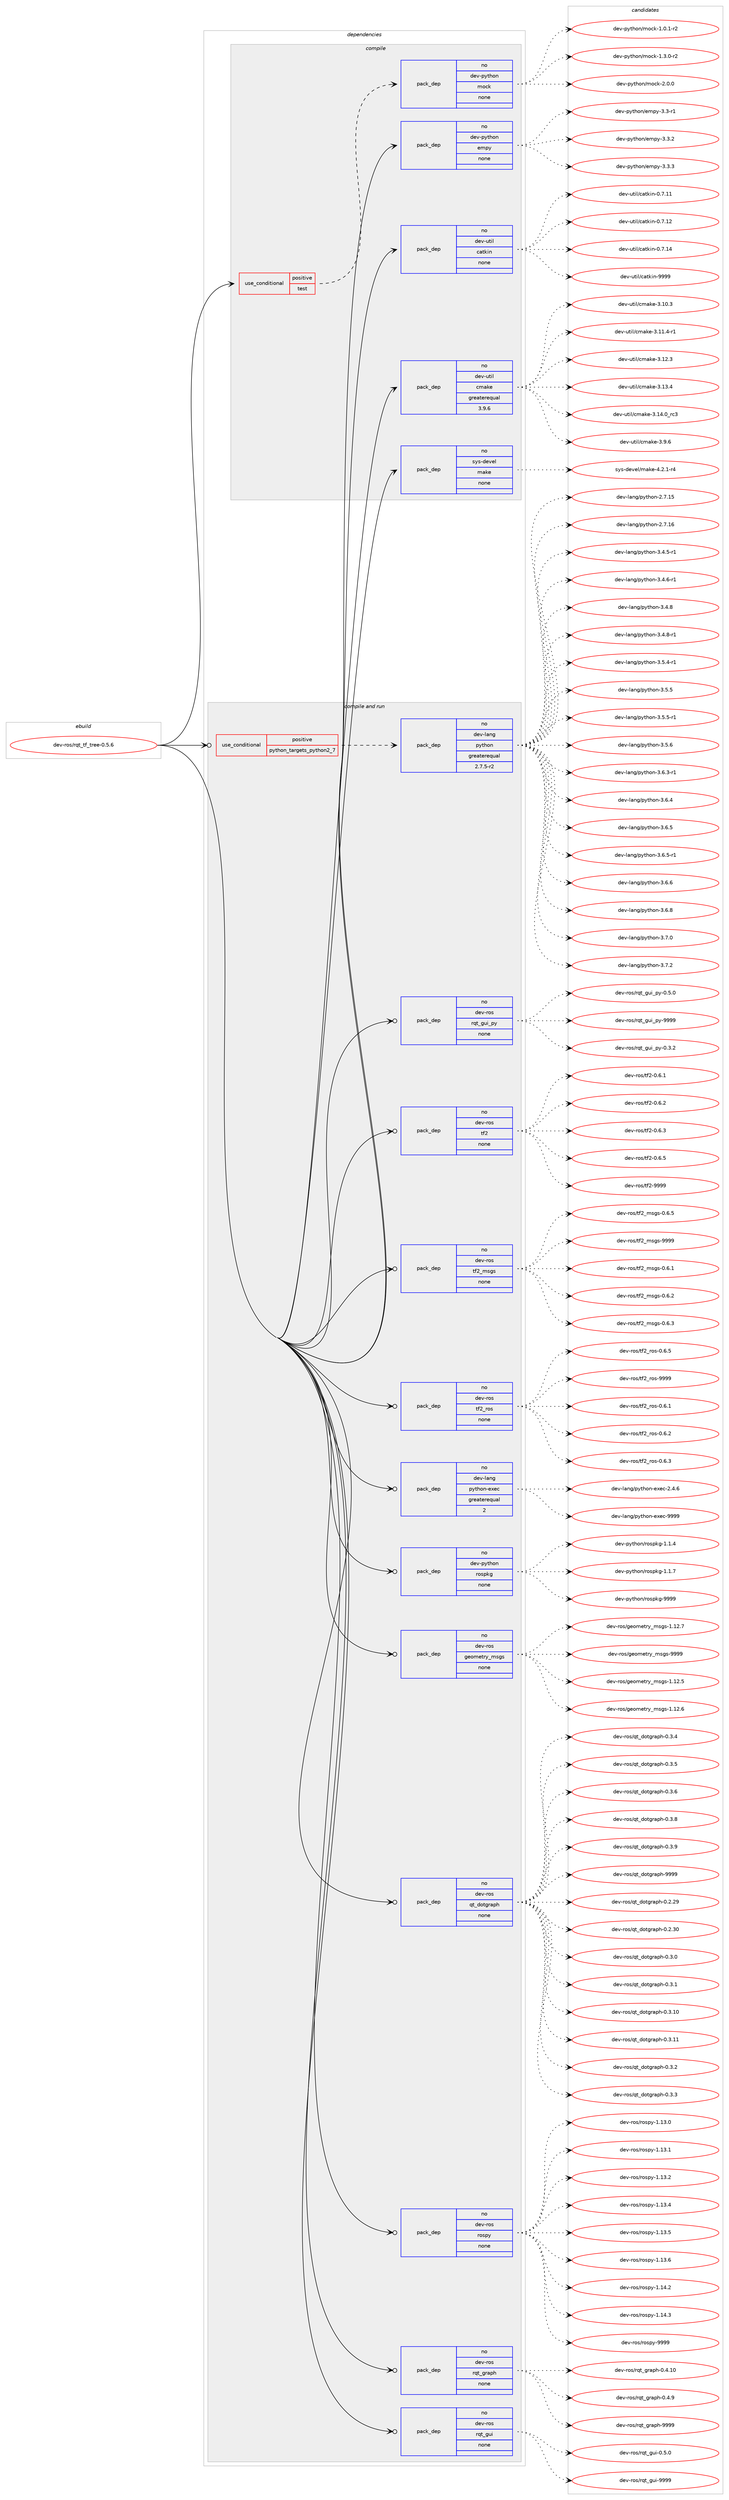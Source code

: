 digraph prolog {

# *************
# Graph options
# *************

newrank=true;
concentrate=true;
compound=true;
graph [rankdir=LR,fontname=Helvetica,fontsize=10,ranksep=1.5];#, ranksep=2.5, nodesep=0.2];
edge  [arrowhead=vee];
node  [fontname=Helvetica,fontsize=10];

# **********
# The ebuild
# **********

subgraph cluster_leftcol {
color=gray;
rank=same;
label=<<i>ebuild</i>>;
id [label="dev-ros/rqt_tf_tree-0.5.6", color=red, width=4, href="../dev-ros/rqt_tf_tree-0.5.6.svg"];
}

# ****************
# The dependencies
# ****************

subgraph cluster_midcol {
color=gray;
label=<<i>dependencies</i>>;
subgraph cluster_compile {
fillcolor="#eeeeee";
style=filled;
label=<<i>compile</i>>;
subgraph cond390560 {
dependency1470226 [label=<<TABLE BORDER="0" CELLBORDER="1" CELLSPACING="0" CELLPADDING="4"><TR><TD ROWSPAN="3" CELLPADDING="10">use_conditional</TD></TR><TR><TD>positive</TD></TR><TR><TD>test</TD></TR></TABLE>>, shape=none, color=red];
subgraph pack1056276 {
dependency1470227 [label=<<TABLE BORDER="0" CELLBORDER="1" CELLSPACING="0" CELLPADDING="4" WIDTH="220"><TR><TD ROWSPAN="6" CELLPADDING="30">pack_dep</TD></TR><TR><TD WIDTH="110">no</TD></TR><TR><TD>dev-python</TD></TR><TR><TD>mock</TD></TR><TR><TD>none</TD></TR><TR><TD></TD></TR></TABLE>>, shape=none, color=blue];
}
dependency1470226:e -> dependency1470227:w [weight=20,style="dashed",arrowhead="vee"];
}
id:e -> dependency1470226:w [weight=20,style="solid",arrowhead="vee"];
subgraph pack1056277 {
dependency1470228 [label=<<TABLE BORDER="0" CELLBORDER="1" CELLSPACING="0" CELLPADDING="4" WIDTH="220"><TR><TD ROWSPAN="6" CELLPADDING="30">pack_dep</TD></TR><TR><TD WIDTH="110">no</TD></TR><TR><TD>dev-python</TD></TR><TR><TD>empy</TD></TR><TR><TD>none</TD></TR><TR><TD></TD></TR></TABLE>>, shape=none, color=blue];
}
id:e -> dependency1470228:w [weight=20,style="solid",arrowhead="vee"];
subgraph pack1056278 {
dependency1470229 [label=<<TABLE BORDER="0" CELLBORDER="1" CELLSPACING="0" CELLPADDING="4" WIDTH="220"><TR><TD ROWSPAN="6" CELLPADDING="30">pack_dep</TD></TR><TR><TD WIDTH="110">no</TD></TR><TR><TD>dev-util</TD></TR><TR><TD>catkin</TD></TR><TR><TD>none</TD></TR><TR><TD></TD></TR></TABLE>>, shape=none, color=blue];
}
id:e -> dependency1470229:w [weight=20,style="solid",arrowhead="vee"];
subgraph pack1056279 {
dependency1470230 [label=<<TABLE BORDER="0" CELLBORDER="1" CELLSPACING="0" CELLPADDING="4" WIDTH="220"><TR><TD ROWSPAN="6" CELLPADDING="30">pack_dep</TD></TR><TR><TD WIDTH="110">no</TD></TR><TR><TD>dev-util</TD></TR><TR><TD>cmake</TD></TR><TR><TD>greaterequal</TD></TR><TR><TD>3.9.6</TD></TR></TABLE>>, shape=none, color=blue];
}
id:e -> dependency1470230:w [weight=20,style="solid",arrowhead="vee"];
subgraph pack1056280 {
dependency1470231 [label=<<TABLE BORDER="0" CELLBORDER="1" CELLSPACING="0" CELLPADDING="4" WIDTH="220"><TR><TD ROWSPAN="6" CELLPADDING="30">pack_dep</TD></TR><TR><TD WIDTH="110">no</TD></TR><TR><TD>sys-devel</TD></TR><TR><TD>make</TD></TR><TR><TD>none</TD></TR><TR><TD></TD></TR></TABLE>>, shape=none, color=blue];
}
id:e -> dependency1470231:w [weight=20,style="solid",arrowhead="vee"];
}
subgraph cluster_compileandrun {
fillcolor="#eeeeee";
style=filled;
label=<<i>compile and run</i>>;
subgraph cond390561 {
dependency1470232 [label=<<TABLE BORDER="0" CELLBORDER="1" CELLSPACING="0" CELLPADDING="4"><TR><TD ROWSPAN="3" CELLPADDING="10">use_conditional</TD></TR><TR><TD>positive</TD></TR><TR><TD>python_targets_python2_7</TD></TR></TABLE>>, shape=none, color=red];
subgraph pack1056281 {
dependency1470233 [label=<<TABLE BORDER="0" CELLBORDER="1" CELLSPACING="0" CELLPADDING="4" WIDTH="220"><TR><TD ROWSPAN="6" CELLPADDING="30">pack_dep</TD></TR><TR><TD WIDTH="110">no</TD></TR><TR><TD>dev-lang</TD></TR><TR><TD>python</TD></TR><TR><TD>greaterequal</TD></TR><TR><TD>2.7.5-r2</TD></TR></TABLE>>, shape=none, color=blue];
}
dependency1470232:e -> dependency1470233:w [weight=20,style="dashed",arrowhead="vee"];
}
id:e -> dependency1470232:w [weight=20,style="solid",arrowhead="odotvee"];
subgraph pack1056282 {
dependency1470234 [label=<<TABLE BORDER="0" CELLBORDER="1" CELLSPACING="0" CELLPADDING="4" WIDTH="220"><TR><TD ROWSPAN="6" CELLPADDING="30">pack_dep</TD></TR><TR><TD WIDTH="110">no</TD></TR><TR><TD>dev-lang</TD></TR><TR><TD>python-exec</TD></TR><TR><TD>greaterequal</TD></TR><TR><TD>2</TD></TR></TABLE>>, shape=none, color=blue];
}
id:e -> dependency1470234:w [weight=20,style="solid",arrowhead="odotvee"];
subgraph pack1056283 {
dependency1470235 [label=<<TABLE BORDER="0" CELLBORDER="1" CELLSPACING="0" CELLPADDING="4" WIDTH="220"><TR><TD ROWSPAN="6" CELLPADDING="30">pack_dep</TD></TR><TR><TD WIDTH="110">no</TD></TR><TR><TD>dev-python</TD></TR><TR><TD>rospkg</TD></TR><TR><TD>none</TD></TR><TR><TD></TD></TR></TABLE>>, shape=none, color=blue];
}
id:e -> dependency1470235:w [weight=20,style="solid",arrowhead="odotvee"];
subgraph pack1056284 {
dependency1470236 [label=<<TABLE BORDER="0" CELLBORDER="1" CELLSPACING="0" CELLPADDING="4" WIDTH="220"><TR><TD ROWSPAN="6" CELLPADDING="30">pack_dep</TD></TR><TR><TD WIDTH="110">no</TD></TR><TR><TD>dev-ros</TD></TR><TR><TD>geometry_msgs</TD></TR><TR><TD>none</TD></TR><TR><TD></TD></TR></TABLE>>, shape=none, color=blue];
}
id:e -> dependency1470236:w [weight=20,style="solid",arrowhead="odotvee"];
subgraph pack1056285 {
dependency1470237 [label=<<TABLE BORDER="0" CELLBORDER="1" CELLSPACING="0" CELLPADDING="4" WIDTH="220"><TR><TD ROWSPAN="6" CELLPADDING="30">pack_dep</TD></TR><TR><TD WIDTH="110">no</TD></TR><TR><TD>dev-ros</TD></TR><TR><TD>qt_dotgraph</TD></TR><TR><TD>none</TD></TR><TR><TD></TD></TR></TABLE>>, shape=none, color=blue];
}
id:e -> dependency1470237:w [weight=20,style="solid",arrowhead="odotvee"];
subgraph pack1056286 {
dependency1470238 [label=<<TABLE BORDER="0" CELLBORDER="1" CELLSPACING="0" CELLPADDING="4" WIDTH="220"><TR><TD ROWSPAN="6" CELLPADDING="30">pack_dep</TD></TR><TR><TD WIDTH="110">no</TD></TR><TR><TD>dev-ros</TD></TR><TR><TD>rospy</TD></TR><TR><TD>none</TD></TR><TR><TD></TD></TR></TABLE>>, shape=none, color=blue];
}
id:e -> dependency1470238:w [weight=20,style="solid",arrowhead="odotvee"];
subgraph pack1056287 {
dependency1470239 [label=<<TABLE BORDER="0" CELLBORDER="1" CELLSPACING="0" CELLPADDING="4" WIDTH="220"><TR><TD ROWSPAN="6" CELLPADDING="30">pack_dep</TD></TR><TR><TD WIDTH="110">no</TD></TR><TR><TD>dev-ros</TD></TR><TR><TD>rqt_graph</TD></TR><TR><TD>none</TD></TR><TR><TD></TD></TR></TABLE>>, shape=none, color=blue];
}
id:e -> dependency1470239:w [weight=20,style="solid",arrowhead="odotvee"];
subgraph pack1056288 {
dependency1470240 [label=<<TABLE BORDER="0" CELLBORDER="1" CELLSPACING="0" CELLPADDING="4" WIDTH="220"><TR><TD ROWSPAN="6" CELLPADDING="30">pack_dep</TD></TR><TR><TD WIDTH="110">no</TD></TR><TR><TD>dev-ros</TD></TR><TR><TD>rqt_gui</TD></TR><TR><TD>none</TD></TR><TR><TD></TD></TR></TABLE>>, shape=none, color=blue];
}
id:e -> dependency1470240:w [weight=20,style="solid",arrowhead="odotvee"];
subgraph pack1056289 {
dependency1470241 [label=<<TABLE BORDER="0" CELLBORDER="1" CELLSPACING="0" CELLPADDING="4" WIDTH="220"><TR><TD ROWSPAN="6" CELLPADDING="30">pack_dep</TD></TR><TR><TD WIDTH="110">no</TD></TR><TR><TD>dev-ros</TD></TR><TR><TD>rqt_gui_py</TD></TR><TR><TD>none</TD></TR><TR><TD></TD></TR></TABLE>>, shape=none, color=blue];
}
id:e -> dependency1470241:w [weight=20,style="solid",arrowhead="odotvee"];
subgraph pack1056290 {
dependency1470242 [label=<<TABLE BORDER="0" CELLBORDER="1" CELLSPACING="0" CELLPADDING="4" WIDTH="220"><TR><TD ROWSPAN="6" CELLPADDING="30">pack_dep</TD></TR><TR><TD WIDTH="110">no</TD></TR><TR><TD>dev-ros</TD></TR><TR><TD>tf2</TD></TR><TR><TD>none</TD></TR><TR><TD></TD></TR></TABLE>>, shape=none, color=blue];
}
id:e -> dependency1470242:w [weight=20,style="solid",arrowhead="odotvee"];
subgraph pack1056291 {
dependency1470243 [label=<<TABLE BORDER="0" CELLBORDER="1" CELLSPACING="0" CELLPADDING="4" WIDTH="220"><TR><TD ROWSPAN="6" CELLPADDING="30">pack_dep</TD></TR><TR><TD WIDTH="110">no</TD></TR><TR><TD>dev-ros</TD></TR><TR><TD>tf2_msgs</TD></TR><TR><TD>none</TD></TR><TR><TD></TD></TR></TABLE>>, shape=none, color=blue];
}
id:e -> dependency1470243:w [weight=20,style="solid",arrowhead="odotvee"];
subgraph pack1056292 {
dependency1470244 [label=<<TABLE BORDER="0" CELLBORDER="1" CELLSPACING="0" CELLPADDING="4" WIDTH="220"><TR><TD ROWSPAN="6" CELLPADDING="30">pack_dep</TD></TR><TR><TD WIDTH="110">no</TD></TR><TR><TD>dev-ros</TD></TR><TR><TD>tf2_ros</TD></TR><TR><TD>none</TD></TR><TR><TD></TD></TR></TABLE>>, shape=none, color=blue];
}
id:e -> dependency1470244:w [weight=20,style="solid",arrowhead="odotvee"];
}
subgraph cluster_run {
fillcolor="#eeeeee";
style=filled;
label=<<i>run</i>>;
}
}

# **************
# The candidates
# **************

subgraph cluster_choices {
rank=same;
color=gray;
label=<<i>candidates</i>>;

subgraph choice1056276 {
color=black;
nodesep=1;
choice1001011184511212111610411111047109111991074549464846494511450 [label="dev-python/mock-1.0.1-r2", color=red, width=4,href="../dev-python/mock-1.0.1-r2.svg"];
choice1001011184511212111610411111047109111991074549465146484511450 [label="dev-python/mock-1.3.0-r2", color=red, width=4,href="../dev-python/mock-1.3.0-r2.svg"];
choice100101118451121211161041111104710911199107455046484648 [label="dev-python/mock-2.0.0", color=red, width=4,href="../dev-python/mock-2.0.0.svg"];
dependency1470227:e -> choice1001011184511212111610411111047109111991074549464846494511450:w [style=dotted,weight="100"];
dependency1470227:e -> choice1001011184511212111610411111047109111991074549465146484511450:w [style=dotted,weight="100"];
dependency1470227:e -> choice100101118451121211161041111104710911199107455046484648:w [style=dotted,weight="100"];
}
subgraph choice1056277 {
color=black;
nodesep=1;
choice1001011184511212111610411111047101109112121455146514511449 [label="dev-python/empy-3.3-r1", color=red, width=4,href="../dev-python/empy-3.3-r1.svg"];
choice1001011184511212111610411111047101109112121455146514650 [label="dev-python/empy-3.3.2", color=red, width=4,href="../dev-python/empy-3.3.2.svg"];
choice1001011184511212111610411111047101109112121455146514651 [label="dev-python/empy-3.3.3", color=red, width=4,href="../dev-python/empy-3.3.3.svg"];
dependency1470228:e -> choice1001011184511212111610411111047101109112121455146514511449:w [style=dotted,weight="100"];
dependency1470228:e -> choice1001011184511212111610411111047101109112121455146514650:w [style=dotted,weight="100"];
dependency1470228:e -> choice1001011184511212111610411111047101109112121455146514651:w [style=dotted,weight="100"];
}
subgraph choice1056278 {
color=black;
nodesep=1;
choice1001011184511711610510847999711610710511045484655464949 [label="dev-util/catkin-0.7.11", color=red, width=4,href="../dev-util/catkin-0.7.11.svg"];
choice1001011184511711610510847999711610710511045484655464950 [label="dev-util/catkin-0.7.12", color=red, width=4,href="../dev-util/catkin-0.7.12.svg"];
choice1001011184511711610510847999711610710511045484655464952 [label="dev-util/catkin-0.7.14", color=red, width=4,href="../dev-util/catkin-0.7.14.svg"];
choice100101118451171161051084799971161071051104557575757 [label="dev-util/catkin-9999", color=red, width=4,href="../dev-util/catkin-9999.svg"];
dependency1470229:e -> choice1001011184511711610510847999711610710511045484655464949:w [style=dotted,weight="100"];
dependency1470229:e -> choice1001011184511711610510847999711610710511045484655464950:w [style=dotted,weight="100"];
dependency1470229:e -> choice1001011184511711610510847999711610710511045484655464952:w [style=dotted,weight="100"];
dependency1470229:e -> choice100101118451171161051084799971161071051104557575757:w [style=dotted,weight="100"];
}
subgraph choice1056279 {
color=black;
nodesep=1;
choice1001011184511711610510847991099710710145514649484651 [label="dev-util/cmake-3.10.3", color=red, width=4,href="../dev-util/cmake-3.10.3.svg"];
choice10010111845117116105108479910997107101455146494946524511449 [label="dev-util/cmake-3.11.4-r1", color=red, width=4,href="../dev-util/cmake-3.11.4-r1.svg"];
choice1001011184511711610510847991099710710145514649504651 [label="dev-util/cmake-3.12.3", color=red, width=4,href="../dev-util/cmake-3.12.3.svg"];
choice1001011184511711610510847991099710710145514649514652 [label="dev-util/cmake-3.13.4", color=red, width=4,href="../dev-util/cmake-3.13.4.svg"];
choice1001011184511711610510847991099710710145514649524648951149951 [label="dev-util/cmake-3.14.0_rc3", color=red, width=4,href="../dev-util/cmake-3.14.0_rc3.svg"];
choice10010111845117116105108479910997107101455146574654 [label="dev-util/cmake-3.9.6", color=red, width=4,href="../dev-util/cmake-3.9.6.svg"];
dependency1470230:e -> choice1001011184511711610510847991099710710145514649484651:w [style=dotted,weight="100"];
dependency1470230:e -> choice10010111845117116105108479910997107101455146494946524511449:w [style=dotted,weight="100"];
dependency1470230:e -> choice1001011184511711610510847991099710710145514649504651:w [style=dotted,weight="100"];
dependency1470230:e -> choice1001011184511711610510847991099710710145514649514652:w [style=dotted,weight="100"];
dependency1470230:e -> choice1001011184511711610510847991099710710145514649524648951149951:w [style=dotted,weight="100"];
dependency1470230:e -> choice10010111845117116105108479910997107101455146574654:w [style=dotted,weight="100"];
}
subgraph choice1056280 {
color=black;
nodesep=1;
choice1151211154510010111810110847109971071014552465046494511452 [label="sys-devel/make-4.2.1-r4", color=red, width=4,href="../sys-devel/make-4.2.1-r4.svg"];
dependency1470231:e -> choice1151211154510010111810110847109971071014552465046494511452:w [style=dotted,weight="100"];
}
subgraph choice1056281 {
color=black;
nodesep=1;
choice10010111845108971101034711212111610411111045504655464953 [label="dev-lang/python-2.7.15", color=red, width=4,href="../dev-lang/python-2.7.15.svg"];
choice10010111845108971101034711212111610411111045504655464954 [label="dev-lang/python-2.7.16", color=red, width=4,href="../dev-lang/python-2.7.16.svg"];
choice1001011184510897110103471121211161041111104551465246534511449 [label="dev-lang/python-3.4.5-r1", color=red, width=4,href="../dev-lang/python-3.4.5-r1.svg"];
choice1001011184510897110103471121211161041111104551465246544511449 [label="dev-lang/python-3.4.6-r1", color=red, width=4,href="../dev-lang/python-3.4.6-r1.svg"];
choice100101118451089711010347112121116104111110455146524656 [label="dev-lang/python-3.4.8", color=red, width=4,href="../dev-lang/python-3.4.8.svg"];
choice1001011184510897110103471121211161041111104551465246564511449 [label="dev-lang/python-3.4.8-r1", color=red, width=4,href="../dev-lang/python-3.4.8-r1.svg"];
choice1001011184510897110103471121211161041111104551465346524511449 [label="dev-lang/python-3.5.4-r1", color=red, width=4,href="../dev-lang/python-3.5.4-r1.svg"];
choice100101118451089711010347112121116104111110455146534653 [label="dev-lang/python-3.5.5", color=red, width=4,href="../dev-lang/python-3.5.5.svg"];
choice1001011184510897110103471121211161041111104551465346534511449 [label="dev-lang/python-3.5.5-r1", color=red, width=4,href="../dev-lang/python-3.5.5-r1.svg"];
choice100101118451089711010347112121116104111110455146534654 [label="dev-lang/python-3.5.6", color=red, width=4,href="../dev-lang/python-3.5.6.svg"];
choice1001011184510897110103471121211161041111104551465446514511449 [label="dev-lang/python-3.6.3-r1", color=red, width=4,href="../dev-lang/python-3.6.3-r1.svg"];
choice100101118451089711010347112121116104111110455146544652 [label="dev-lang/python-3.6.4", color=red, width=4,href="../dev-lang/python-3.6.4.svg"];
choice100101118451089711010347112121116104111110455146544653 [label="dev-lang/python-3.6.5", color=red, width=4,href="../dev-lang/python-3.6.5.svg"];
choice1001011184510897110103471121211161041111104551465446534511449 [label="dev-lang/python-3.6.5-r1", color=red, width=4,href="../dev-lang/python-3.6.5-r1.svg"];
choice100101118451089711010347112121116104111110455146544654 [label="dev-lang/python-3.6.6", color=red, width=4,href="../dev-lang/python-3.6.6.svg"];
choice100101118451089711010347112121116104111110455146544656 [label="dev-lang/python-3.6.8", color=red, width=4,href="../dev-lang/python-3.6.8.svg"];
choice100101118451089711010347112121116104111110455146554648 [label="dev-lang/python-3.7.0", color=red, width=4,href="../dev-lang/python-3.7.0.svg"];
choice100101118451089711010347112121116104111110455146554650 [label="dev-lang/python-3.7.2", color=red, width=4,href="../dev-lang/python-3.7.2.svg"];
dependency1470233:e -> choice10010111845108971101034711212111610411111045504655464953:w [style=dotted,weight="100"];
dependency1470233:e -> choice10010111845108971101034711212111610411111045504655464954:w [style=dotted,weight="100"];
dependency1470233:e -> choice1001011184510897110103471121211161041111104551465246534511449:w [style=dotted,weight="100"];
dependency1470233:e -> choice1001011184510897110103471121211161041111104551465246544511449:w [style=dotted,weight="100"];
dependency1470233:e -> choice100101118451089711010347112121116104111110455146524656:w [style=dotted,weight="100"];
dependency1470233:e -> choice1001011184510897110103471121211161041111104551465246564511449:w [style=dotted,weight="100"];
dependency1470233:e -> choice1001011184510897110103471121211161041111104551465346524511449:w [style=dotted,weight="100"];
dependency1470233:e -> choice100101118451089711010347112121116104111110455146534653:w [style=dotted,weight="100"];
dependency1470233:e -> choice1001011184510897110103471121211161041111104551465346534511449:w [style=dotted,weight="100"];
dependency1470233:e -> choice100101118451089711010347112121116104111110455146534654:w [style=dotted,weight="100"];
dependency1470233:e -> choice1001011184510897110103471121211161041111104551465446514511449:w [style=dotted,weight="100"];
dependency1470233:e -> choice100101118451089711010347112121116104111110455146544652:w [style=dotted,weight="100"];
dependency1470233:e -> choice100101118451089711010347112121116104111110455146544653:w [style=dotted,weight="100"];
dependency1470233:e -> choice1001011184510897110103471121211161041111104551465446534511449:w [style=dotted,weight="100"];
dependency1470233:e -> choice100101118451089711010347112121116104111110455146544654:w [style=dotted,weight="100"];
dependency1470233:e -> choice100101118451089711010347112121116104111110455146544656:w [style=dotted,weight="100"];
dependency1470233:e -> choice100101118451089711010347112121116104111110455146554648:w [style=dotted,weight="100"];
dependency1470233:e -> choice100101118451089711010347112121116104111110455146554650:w [style=dotted,weight="100"];
}
subgraph choice1056282 {
color=black;
nodesep=1;
choice1001011184510897110103471121211161041111104510112010199455046524654 [label="dev-lang/python-exec-2.4.6", color=red, width=4,href="../dev-lang/python-exec-2.4.6.svg"];
choice10010111845108971101034711212111610411111045101120101994557575757 [label="dev-lang/python-exec-9999", color=red, width=4,href="../dev-lang/python-exec-9999.svg"];
dependency1470234:e -> choice1001011184510897110103471121211161041111104510112010199455046524654:w [style=dotted,weight="100"];
dependency1470234:e -> choice10010111845108971101034711212111610411111045101120101994557575757:w [style=dotted,weight="100"];
}
subgraph choice1056283 {
color=black;
nodesep=1;
choice1001011184511212111610411111047114111115112107103454946494652 [label="dev-python/rospkg-1.1.4", color=red, width=4,href="../dev-python/rospkg-1.1.4.svg"];
choice1001011184511212111610411111047114111115112107103454946494655 [label="dev-python/rospkg-1.1.7", color=red, width=4,href="../dev-python/rospkg-1.1.7.svg"];
choice10010111845112121116104111110471141111151121071034557575757 [label="dev-python/rospkg-9999", color=red, width=4,href="../dev-python/rospkg-9999.svg"];
dependency1470235:e -> choice1001011184511212111610411111047114111115112107103454946494652:w [style=dotted,weight="100"];
dependency1470235:e -> choice1001011184511212111610411111047114111115112107103454946494655:w [style=dotted,weight="100"];
dependency1470235:e -> choice10010111845112121116104111110471141111151121071034557575757:w [style=dotted,weight="100"];
}
subgraph choice1056284 {
color=black;
nodesep=1;
choice10010111845114111115471031011111091011161141219510911510311545494649504653 [label="dev-ros/geometry_msgs-1.12.5", color=red, width=4,href="../dev-ros/geometry_msgs-1.12.5.svg"];
choice10010111845114111115471031011111091011161141219510911510311545494649504654 [label="dev-ros/geometry_msgs-1.12.6", color=red, width=4,href="../dev-ros/geometry_msgs-1.12.6.svg"];
choice10010111845114111115471031011111091011161141219510911510311545494649504655 [label="dev-ros/geometry_msgs-1.12.7", color=red, width=4,href="../dev-ros/geometry_msgs-1.12.7.svg"];
choice1001011184511411111547103101111109101116114121951091151031154557575757 [label="dev-ros/geometry_msgs-9999", color=red, width=4,href="../dev-ros/geometry_msgs-9999.svg"];
dependency1470236:e -> choice10010111845114111115471031011111091011161141219510911510311545494649504653:w [style=dotted,weight="100"];
dependency1470236:e -> choice10010111845114111115471031011111091011161141219510911510311545494649504654:w [style=dotted,weight="100"];
dependency1470236:e -> choice10010111845114111115471031011111091011161141219510911510311545494649504655:w [style=dotted,weight="100"];
dependency1470236:e -> choice1001011184511411111547103101111109101116114121951091151031154557575757:w [style=dotted,weight="100"];
}
subgraph choice1056285 {
color=black;
nodesep=1;
choice1001011184511411111547113116951001111161031149711210445484650465057 [label="dev-ros/qt_dotgraph-0.2.29", color=red, width=4,href="../dev-ros/qt_dotgraph-0.2.29.svg"];
choice1001011184511411111547113116951001111161031149711210445484650465148 [label="dev-ros/qt_dotgraph-0.2.30", color=red, width=4,href="../dev-ros/qt_dotgraph-0.2.30.svg"];
choice10010111845114111115471131169510011111610311497112104454846514648 [label="dev-ros/qt_dotgraph-0.3.0", color=red, width=4,href="../dev-ros/qt_dotgraph-0.3.0.svg"];
choice10010111845114111115471131169510011111610311497112104454846514649 [label="dev-ros/qt_dotgraph-0.3.1", color=red, width=4,href="../dev-ros/qt_dotgraph-0.3.1.svg"];
choice1001011184511411111547113116951001111161031149711210445484651464948 [label="dev-ros/qt_dotgraph-0.3.10", color=red, width=4,href="../dev-ros/qt_dotgraph-0.3.10.svg"];
choice1001011184511411111547113116951001111161031149711210445484651464949 [label="dev-ros/qt_dotgraph-0.3.11", color=red, width=4,href="../dev-ros/qt_dotgraph-0.3.11.svg"];
choice10010111845114111115471131169510011111610311497112104454846514650 [label="dev-ros/qt_dotgraph-0.3.2", color=red, width=4,href="../dev-ros/qt_dotgraph-0.3.2.svg"];
choice10010111845114111115471131169510011111610311497112104454846514651 [label="dev-ros/qt_dotgraph-0.3.3", color=red, width=4,href="../dev-ros/qt_dotgraph-0.3.3.svg"];
choice10010111845114111115471131169510011111610311497112104454846514652 [label="dev-ros/qt_dotgraph-0.3.4", color=red, width=4,href="../dev-ros/qt_dotgraph-0.3.4.svg"];
choice10010111845114111115471131169510011111610311497112104454846514653 [label="dev-ros/qt_dotgraph-0.3.5", color=red, width=4,href="../dev-ros/qt_dotgraph-0.3.5.svg"];
choice10010111845114111115471131169510011111610311497112104454846514654 [label="dev-ros/qt_dotgraph-0.3.6", color=red, width=4,href="../dev-ros/qt_dotgraph-0.3.6.svg"];
choice10010111845114111115471131169510011111610311497112104454846514656 [label="dev-ros/qt_dotgraph-0.3.8", color=red, width=4,href="../dev-ros/qt_dotgraph-0.3.8.svg"];
choice10010111845114111115471131169510011111610311497112104454846514657 [label="dev-ros/qt_dotgraph-0.3.9", color=red, width=4,href="../dev-ros/qt_dotgraph-0.3.9.svg"];
choice100101118451141111154711311695100111116103114971121044557575757 [label="dev-ros/qt_dotgraph-9999", color=red, width=4,href="../dev-ros/qt_dotgraph-9999.svg"];
dependency1470237:e -> choice1001011184511411111547113116951001111161031149711210445484650465057:w [style=dotted,weight="100"];
dependency1470237:e -> choice1001011184511411111547113116951001111161031149711210445484650465148:w [style=dotted,weight="100"];
dependency1470237:e -> choice10010111845114111115471131169510011111610311497112104454846514648:w [style=dotted,weight="100"];
dependency1470237:e -> choice10010111845114111115471131169510011111610311497112104454846514649:w [style=dotted,weight="100"];
dependency1470237:e -> choice1001011184511411111547113116951001111161031149711210445484651464948:w [style=dotted,weight="100"];
dependency1470237:e -> choice1001011184511411111547113116951001111161031149711210445484651464949:w [style=dotted,weight="100"];
dependency1470237:e -> choice10010111845114111115471131169510011111610311497112104454846514650:w [style=dotted,weight="100"];
dependency1470237:e -> choice10010111845114111115471131169510011111610311497112104454846514651:w [style=dotted,weight="100"];
dependency1470237:e -> choice10010111845114111115471131169510011111610311497112104454846514652:w [style=dotted,weight="100"];
dependency1470237:e -> choice10010111845114111115471131169510011111610311497112104454846514653:w [style=dotted,weight="100"];
dependency1470237:e -> choice10010111845114111115471131169510011111610311497112104454846514654:w [style=dotted,weight="100"];
dependency1470237:e -> choice10010111845114111115471131169510011111610311497112104454846514656:w [style=dotted,weight="100"];
dependency1470237:e -> choice10010111845114111115471131169510011111610311497112104454846514657:w [style=dotted,weight="100"];
dependency1470237:e -> choice100101118451141111154711311695100111116103114971121044557575757:w [style=dotted,weight="100"];
}
subgraph choice1056286 {
color=black;
nodesep=1;
choice100101118451141111154711411111511212145494649514648 [label="dev-ros/rospy-1.13.0", color=red, width=4,href="../dev-ros/rospy-1.13.0.svg"];
choice100101118451141111154711411111511212145494649514649 [label="dev-ros/rospy-1.13.1", color=red, width=4,href="../dev-ros/rospy-1.13.1.svg"];
choice100101118451141111154711411111511212145494649514650 [label="dev-ros/rospy-1.13.2", color=red, width=4,href="../dev-ros/rospy-1.13.2.svg"];
choice100101118451141111154711411111511212145494649514652 [label="dev-ros/rospy-1.13.4", color=red, width=4,href="../dev-ros/rospy-1.13.4.svg"];
choice100101118451141111154711411111511212145494649514653 [label="dev-ros/rospy-1.13.5", color=red, width=4,href="../dev-ros/rospy-1.13.5.svg"];
choice100101118451141111154711411111511212145494649514654 [label="dev-ros/rospy-1.13.6", color=red, width=4,href="../dev-ros/rospy-1.13.6.svg"];
choice100101118451141111154711411111511212145494649524650 [label="dev-ros/rospy-1.14.2", color=red, width=4,href="../dev-ros/rospy-1.14.2.svg"];
choice100101118451141111154711411111511212145494649524651 [label="dev-ros/rospy-1.14.3", color=red, width=4,href="../dev-ros/rospy-1.14.3.svg"];
choice10010111845114111115471141111151121214557575757 [label="dev-ros/rospy-9999", color=red, width=4,href="../dev-ros/rospy-9999.svg"];
dependency1470238:e -> choice100101118451141111154711411111511212145494649514648:w [style=dotted,weight="100"];
dependency1470238:e -> choice100101118451141111154711411111511212145494649514649:w [style=dotted,weight="100"];
dependency1470238:e -> choice100101118451141111154711411111511212145494649514650:w [style=dotted,weight="100"];
dependency1470238:e -> choice100101118451141111154711411111511212145494649514652:w [style=dotted,weight="100"];
dependency1470238:e -> choice100101118451141111154711411111511212145494649514653:w [style=dotted,weight="100"];
dependency1470238:e -> choice100101118451141111154711411111511212145494649514654:w [style=dotted,weight="100"];
dependency1470238:e -> choice100101118451141111154711411111511212145494649524650:w [style=dotted,weight="100"];
dependency1470238:e -> choice100101118451141111154711411111511212145494649524651:w [style=dotted,weight="100"];
dependency1470238:e -> choice10010111845114111115471141111151121214557575757:w [style=dotted,weight="100"];
}
subgraph choice1056287 {
color=black;
nodesep=1;
choice1001011184511411111547114113116951031149711210445484652464948 [label="dev-ros/rqt_graph-0.4.10", color=red, width=4,href="../dev-ros/rqt_graph-0.4.10.svg"];
choice10010111845114111115471141131169510311497112104454846524657 [label="dev-ros/rqt_graph-0.4.9", color=red, width=4,href="../dev-ros/rqt_graph-0.4.9.svg"];
choice100101118451141111154711411311695103114971121044557575757 [label="dev-ros/rqt_graph-9999", color=red, width=4,href="../dev-ros/rqt_graph-9999.svg"];
dependency1470239:e -> choice1001011184511411111547114113116951031149711210445484652464948:w [style=dotted,weight="100"];
dependency1470239:e -> choice10010111845114111115471141131169510311497112104454846524657:w [style=dotted,weight="100"];
dependency1470239:e -> choice100101118451141111154711411311695103114971121044557575757:w [style=dotted,weight="100"];
}
subgraph choice1056288 {
color=black;
nodesep=1;
choice100101118451141111154711411311695103117105454846534648 [label="dev-ros/rqt_gui-0.5.0", color=red, width=4,href="../dev-ros/rqt_gui-0.5.0.svg"];
choice1001011184511411111547114113116951031171054557575757 [label="dev-ros/rqt_gui-9999", color=red, width=4,href="../dev-ros/rqt_gui-9999.svg"];
dependency1470240:e -> choice100101118451141111154711411311695103117105454846534648:w [style=dotted,weight="100"];
dependency1470240:e -> choice1001011184511411111547114113116951031171054557575757:w [style=dotted,weight="100"];
}
subgraph choice1056289 {
color=black;
nodesep=1;
choice10010111845114111115471141131169510311710595112121454846514650 [label="dev-ros/rqt_gui_py-0.3.2", color=red, width=4,href="../dev-ros/rqt_gui_py-0.3.2.svg"];
choice10010111845114111115471141131169510311710595112121454846534648 [label="dev-ros/rqt_gui_py-0.5.0", color=red, width=4,href="../dev-ros/rqt_gui_py-0.5.0.svg"];
choice100101118451141111154711411311695103117105951121214557575757 [label="dev-ros/rqt_gui_py-9999", color=red, width=4,href="../dev-ros/rqt_gui_py-9999.svg"];
dependency1470241:e -> choice10010111845114111115471141131169510311710595112121454846514650:w [style=dotted,weight="100"];
dependency1470241:e -> choice10010111845114111115471141131169510311710595112121454846534648:w [style=dotted,weight="100"];
dependency1470241:e -> choice100101118451141111154711411311695103117105951121214557575757:w [style=dotted,weight="100"];
}
subgraph choice1056290 {
color=black;
nodesep=1;
choice100101118451141111154711610250454846544649 [label="dev-ros/tf2-0.6.1", color=red, width=4,href="../dev-ros/tf2-0.6.1.svg"];
choice100101118451141111154711610250454846544650 [label="dev-ros/tf2-0.6.2", color=red, width=4,href="../dev-ros/tf2-0.6.2.svg"];
choice100101118451141111154711610250454846544651 [label="dev-ros/tf2-0.6.3", color=red, width=4,href="../dev-ros/tf2-0.6.3.svg"];
choice100101118451141111154711610250454846544653 [label="dev-ros/tf2-0.6.5", color=red, width=4,href="../dev-ros/tf2-0.6.5.svg"];
choice1001011184511411111547116102504557575757 [label="dev-ros/tf2-9999", color=red, width=4,href="../dev-ros/tf2-9999.svg"];
dependency1470242:e -> choice100101118451141111154711610250454846544649:w [style=dotted,weight="100"];
dependency1470242:e -> choice100101118451141111154711610250454846544650:w [style=dotted,weight="100"];
dependency1470242:e -> choice100101118451141111154711610250454846544651:w [style=dotted,weight="100"];
dependency1470242:e -> choice100101118451141111154711610250454846544653:w [style=dotted,weight="100"];
dependency1470242:e -> choice1001011184511411111547116102504557575757:w [style=dotted,weight="100"];
}
subgraph choice1056291 {
color=black;
nodesep=1;
choice10010111845114111115471161025095109115103115454846544649 [label="dev-ros/tf2_msgs-0.6.1", color=red, width=4,href="../dev-ros/tf2_msgs-0.6.1.svg"];
choice10010111845114111115471161025095109115103115454846544650 [label="dev-ros/tf2_msgs-0.6.2", color=red, width=4,href="../dev-ros/tf2_msgs-0.6.2.svg"];
choice10010111845114111115471161025095109115103115454846544651 [label="dev-ros/tf2_msgs-0.6.3", color=red, width=4,href="../dev-ros/tf2_msgs-0.6.3.svg"];
choice10010111845114111115471161025095109115103115454846544653 [label="dev-ros/tf2_msgs-0.6.5", color=red, width=4,href="../dev-ros/tf2_msgs-0.6.5.svg"];
choice100101118451141111154711610250951091151031154557575757 [label="dev-ros/tf2_msgs-9999", color=red, width=4,href="../dev-ros/tf2_msgs-9999.svg"];
dependency1470243:e -> choice10010111845114111115471161025095109115103115454846544649:w [style=dotted,weight="100"];
dependency1470243:e -> choice10010111845114111115471161025095109115103115454846544650:w [style=dotted,weight="100"];
dependency1470243:e -> choice10010111845114111115471161025095109115103115454846544651:w [style=dotted,weight="100"];
dependency1470243:e -> choice10010111845114111115471161025095109115103115454846544653:w [style=dotted,weight="100"];
dependency1470243:e -> choice100101118451141111154711610250951091151031154557575757:w [style=dotted,weight="100"];
}
subgraph choice1056292 {
color=black;
nodesep=1;
choice10010111845114111115471161025095114111115454846544649 [label="dev-ros/tf2_ros-0.6.1", color=red, width=4,href="../dev-ros/tf2_ros-0.6.1.svg"];
choice10010111845114111115471161025095114111115454846544650 [label="dev-ros/tf2_ros-0.6.2", color=red, width=4,href="../dev-ros/tf2_ros-0.6.2.svg"];
choice10010111845114111115471161025095114111115454846544651 [label="dev-ros/tf2_ros-0.6.3", color=red, width=4,href="../dev-ros/tf2_ros-0.6.3.svg"];
choice10010111845114111115471161025095114111115454846544653 [label="dev-ros/tf2_ros-0.6.5", color=red, width=4,href="../dev-ros/tf2_ros-0.6.5.svg"];
choice100101118451141111154711610250951141111154557575757 [label="dev-ros/tf2_ros-9999", color=red, width=4,href="../dev-ros/tf2_ros-9999.svg"];
dependency1470244:e -> choice10010111845114111115471161025095114111115454846544649:w [style=dotted,weight="100"];
dependency1470244:e -> choice10010111845114111115471161025095114111115454846544650:w [style=dotted,weight="100"];
dependency1470244:e -> choice10010111845114111115471161025095114111115454846544651:w [style=dotted,weight="100"];
dependency1470244:e -> choice10010111845114111115471161025095114111115454846544653:w [style=dotted,weight="100"];
dependency1470244:e -> choice100101118451141111154711610250951141111154557575757:w [style=dotted,weight="100"];
}
}

}
